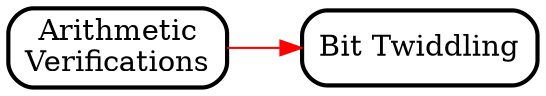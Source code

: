 digraph  {
  //splines = ortho;
  //concentrate = true;

  rankdir="LR";

  node [shape="box", style="rounded,filled", fillcolor="white", penwidth = 2];
  edge [penwidth = 1];

  // URLs by node
  // recommended
  
  ArithmeticVerifications    [URL="https://github.com/weaversa/cryptol-course/tree/L4y3rC4k3/labs/Demos/SAW/SAW/ArithmeticVerifications/ArithmeticVerifications.md"];
  BitTwiddling               [URL="https://github.com/weaversa/cryptol-course/tree/L4y3rC4k3/labs/Demos/SAW/SAW/Bittwiddling/Bittwiddling.md"];

  // branch nodes
  node [fillcolor="white"];
  

  // newline/space labels
  
  ArithmeticVerifications    [label = "Arithmetic\nVerifications"]
  BitTwiddling               [label = "Bit Twiddling"]

  // recommended flow
  edge [color=red];
  
  ArithmeticVerifications -> BitTwiddling;

  // branches
  edge [color=black];
  

  // ranks

}